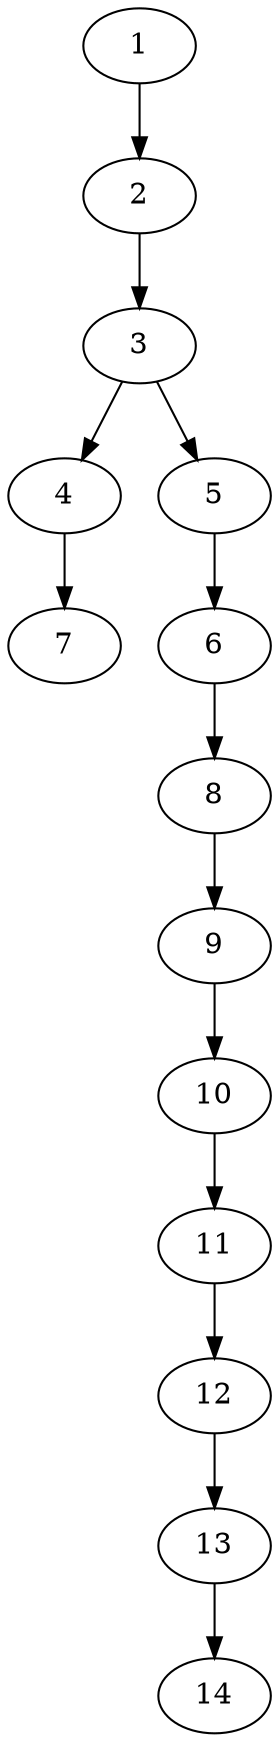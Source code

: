 // DAG (tier=1-easy, mode=data, n=14, ccr=0.336, fat=0.365, density=0.263, regular=0.794, jump=0.048, mindata=1048576, maxdata=8388608)
// DAG automatically generated by daggen at Sun Aug 24 16:33:33 2025
// /home/ermia/Project/Environments/daggen/bin/daggen --dot --ccr 0.336 --fat 0.365 --regular 0.794 --density 0.263 --jump 0.048 --mindata 1048576 --maxdata 8388608 -n 14 
digraph G {
  1 [size="279763220289785167872", alpha="0.00", expect_size="139881610144892583936"]
  1 -> 2 [size ="342202936983552"]
  2 [size="143123917302447056", alpha="0.10", expect_size="71561958651223528"]
  2 -> 3 [size ="97486370766848"]
  3 [size="426265313136882496", alpha="0.14", expect_size="213132656568441248"]
  3 -> 4 [size ="374095711567872"]
  3 -> 5 [size ="374095711567872"]
  4 [size="1181270309244720896", alpha="0.10", expect_size="590635154622360448"]
  4 -> 7 [size ="527782895419392"]
  5 [size="71697325912600560", alpha="0.10", expect_size="35848662956300280"]
  5 -> 6 [size ="130155301306368"]
  6 [size="8084777718513664000", alpha="0.14", expect_size="4042388859256832000"]
  6 -> 8 [size ="32225676492800"]
  7 [size="2695300121176426", alpha="0.12", expect_size="1347650060588213"]
  8 [size="2127496175874473984", alpha="0.16", expect_size="1063748087937236992"]
  8 -> 9 [size ="13233331109888"]
  9 [size="15361466731566668", alpha="0.20", expect_size="7680733365783334"]
  9 -> 10 [size ="281803675926528"]
  10 [size="99295840646220048", alpha="0.02", expect_size="49647920323110024"]
  10 -> 11 [size ="81031134707712"]
  11 [size="211456490801062739968", alpha="0.13", expect_size="105728245400531369984"]
  11 -> 12 [size ="283947032379392"]
  12 [size="350031069793521856", alpha="0.16", expect_size="175015534896760928"]
  12 -> 13 [size ="128771206152192"]
  13 [size="30657609832145144", alpha="0.04", expect_size="15328804916072572"]
  13 -> 14 [size ="15175201587200"]
  14 [size="9495262699084874", alpha="0.17", expect_size="4747631349542437"]
}